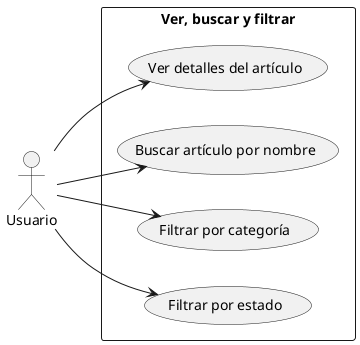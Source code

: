 @startuml view-search-filter
left to right direction
actor Usuario

rectangle "Ver, buscar y filtrar" {   
    Usuario --> (Ver detalles del artículo)
    Usuario --> (Buscar artículo por nombre)
    Usuario --> (Filtrar por categoría)
    Usuario --> (Filtrar por estado)
}
@enduml